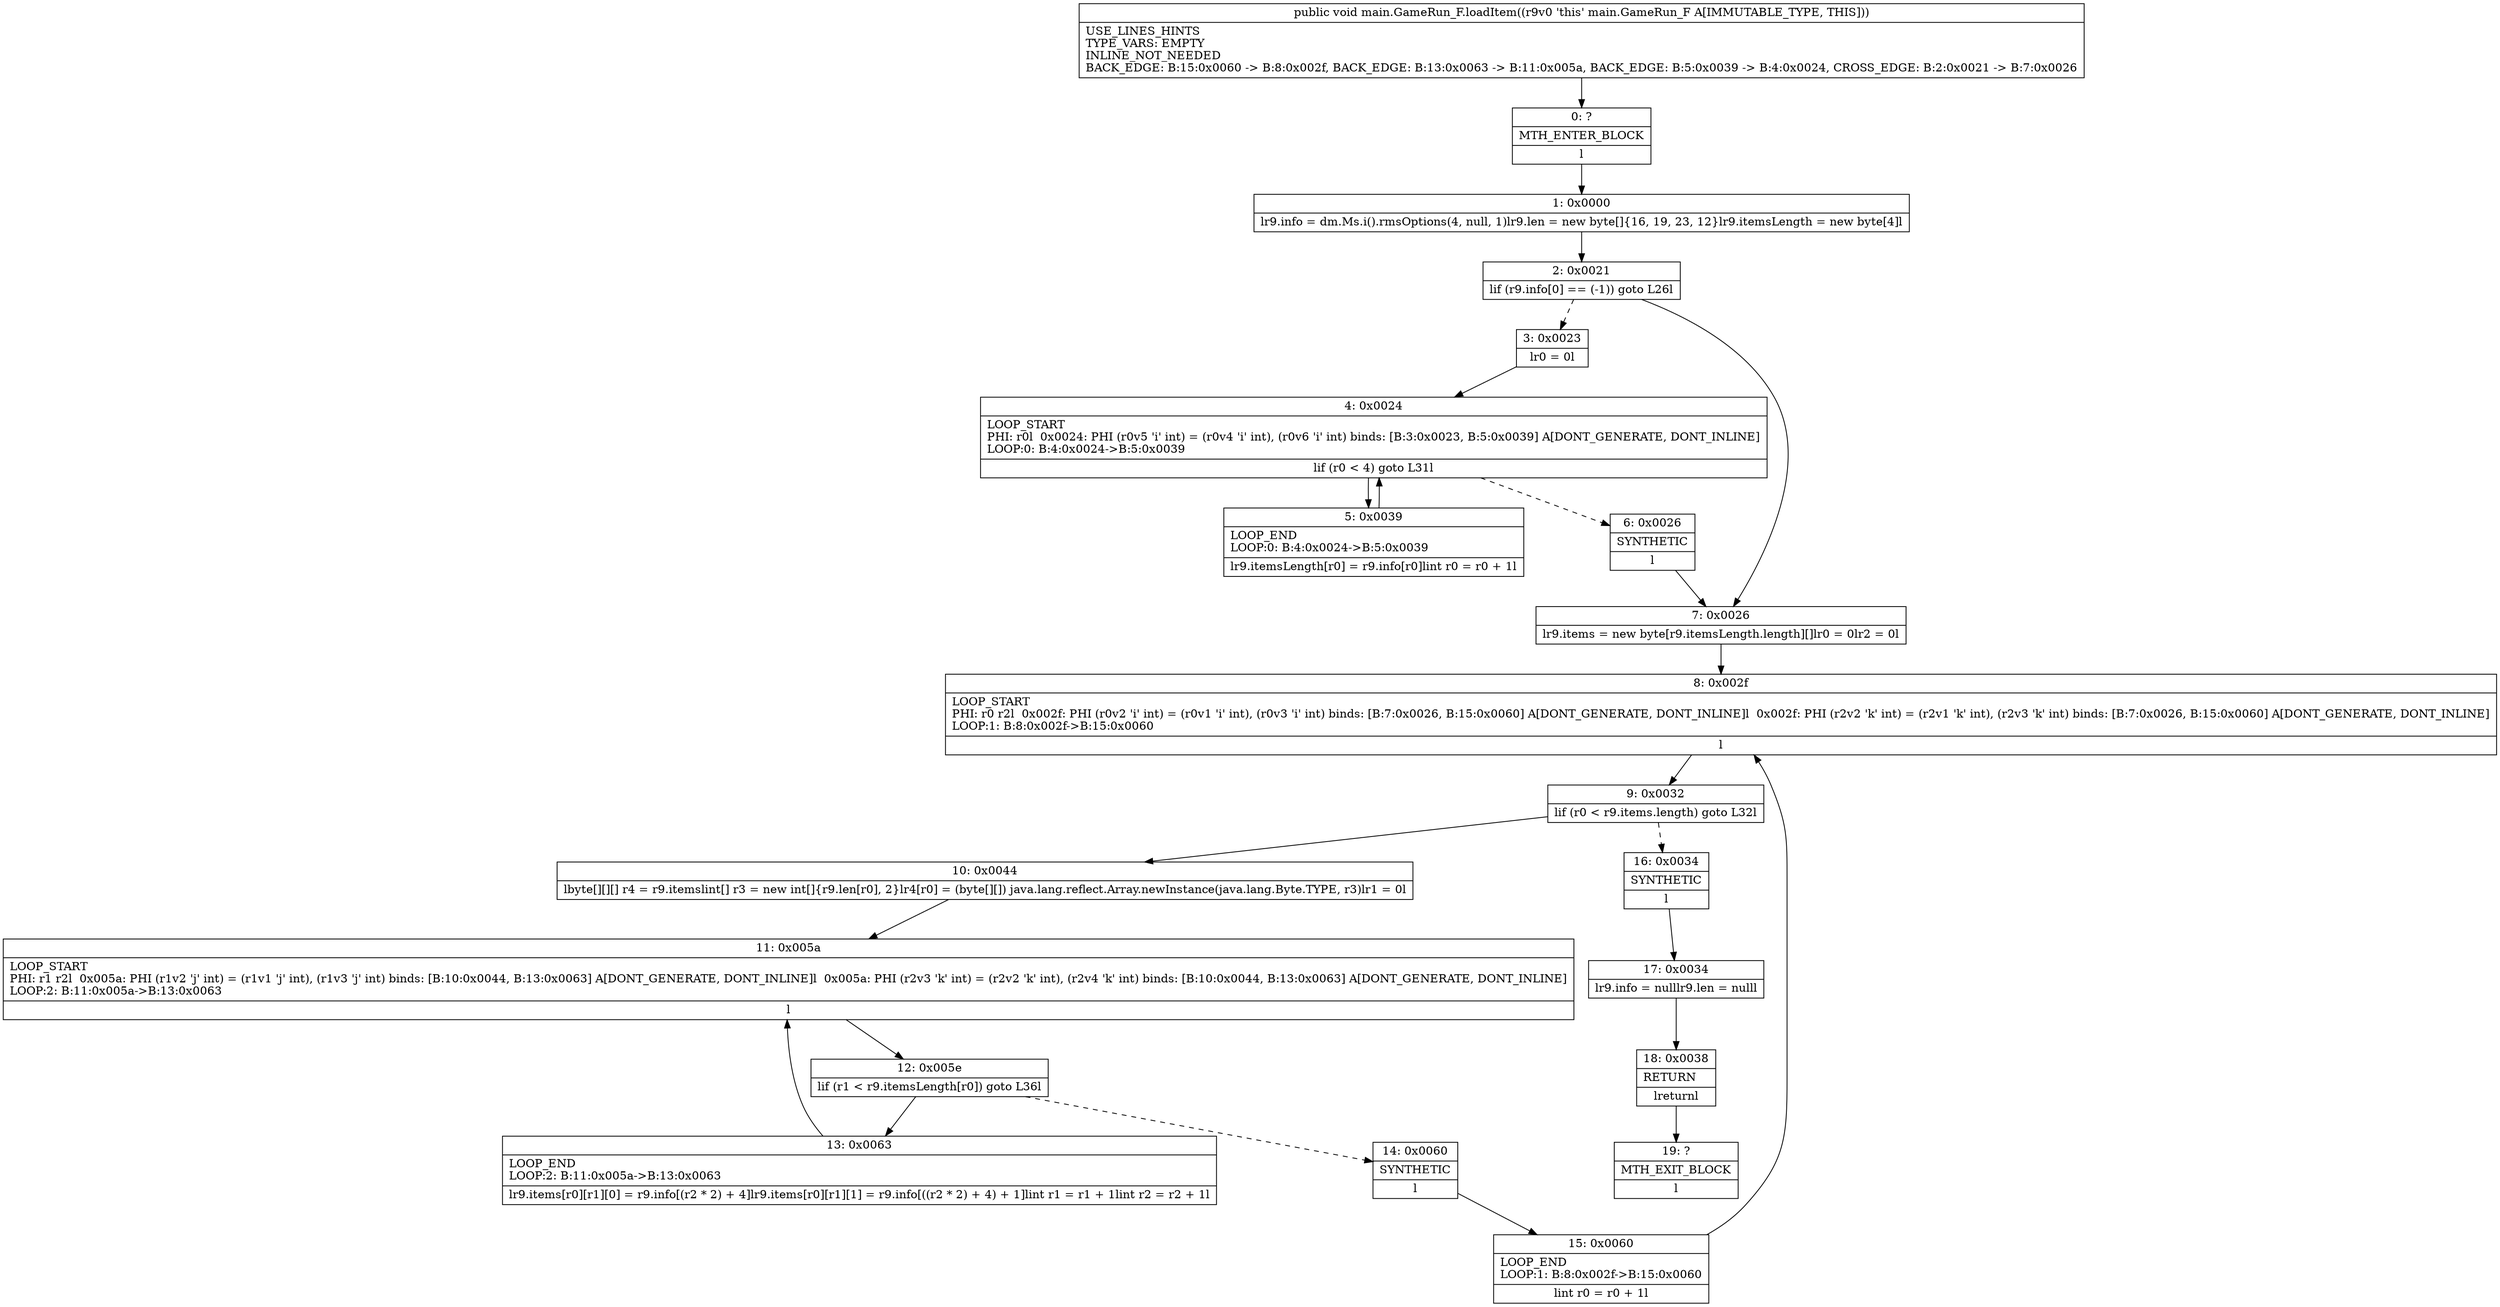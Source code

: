 digraph "CFG formain.GameRun_F.loadItem()V" {
Node_0 [shape=record,label="{0\:\ ?|MTH_ENTER_BLOCK\l|l}"];
Node_1 [shape=record,label="{1\:\ 0x0000|lr9.info = dm.Ms.i().rmsOptions(4, null, 1)lr9.len = new byte[]\{16, 19, 23, 12\}lr9.itemsLength = new byte[4]l}"];
Node_2 [shape=record,label="{2\:\ 0x0021|lif (r9.info[0] == (\-1)) goto L26l}"];
Node_3 [shape=record,label="{3\:\ 0x0023|lr0 = 0l}"];
Node_4 [shape=record,label="{4\:\ 0x0024|LOOP_START\lPHI: r0l  0x0024: PHI (r0v5 'i' int) = (r0v4 'i' int), (r0v6 'i' int) binds: [B:3:0x0023, B:5:0x0039] A[DONT_GENERATE, DONT_INLINE]\lLOOP:0: B:4:0x0024\-\>B:5:0x0039\l|lif (r0 \< 4) goto L31l}"];
Node_5 [shape=record,label="{5\:\ 0x0039|LOOP_END\lLOOP:0: B:4:0x0024\-\>B:5:0x0039\l|lr9.itemsLength[r0] = r9.info[r0]lint r0 = r0 + 1l}"];
Node_6 [shape=record,label="{6\:\ 0x0026|SYNTHETIC\l|l}"];
Node_7 [shape=record,label="{7\:\ 0x0026|lr9.items = new byte[r9.itemsLength.length][]lr0 = 0lr2 = 0l}"];
Node_8 [shape=record,label="{8\:\ 0x002f|LOOP_START\lPHI: r0 r2l  0x002f: PHI (r0v2 'i' int) = (r0v1 'i' int), (r0v3 'i' int) binds: [B:7:0x0026, B:15:0x0060] A[DONT_GENERATE, DONT_INLINE]l  0x002f: PHI (r2v2 'k' int) = (r2v1 'k' int), (r2v3 'k' int) binds: [B:7:0x0026, B:15:0x0060] A[DONT_GENERATE, DONT_INLINE]\lLOOP:1: B:8:0x002f\-\>B:15:0x0060\l|l}"];
Node_9 [shape=record,label="{9\:\ 0x0032|lif (r0 \< r9.items.length) goto L32l}"];
Node_10 [shape=record,label="{10\:\ 0x0044|lbyte[][][] r4 = r9.itemslint[] r3 = new int[]\{r9.len[r0], 2\}lr4[r0] = (byte[][]) java.lang.reflect.Array.newInstance(java.lang.Byte.TYPE, r3)lr1 = 0l}"];
Node_11 [shape=record,label="{11\:\ 0x005a|LOOP_START\lPHI: r1 r2l  0x005a: PHI (r1v2 'j' int) = (r1v1 'j' int), (r1v3 'j' int) binds: [B:10:0x0044, B:13:0x0063] A[DONT_GENERATE, DONT_INLINE]l  0x005a: PHI (r2v3 'k' int) = (r2v2 'k' int), (r2v4 'k' int) binds: [B:10:0x0044, B:13:0x0063] A[DONT_GENERATE, DONT_INLINE]\lLOOP:2: B:11:0x005a\-\>B:13:0x0063\l|l}"];
Node_12 [shape=record,label="{12\:\ 0x005e|lif (r1 \< r9.itemsLength[r0]) goto L36l}"];
Node_13 [shape=record,label="{13\:\ 0x0063|LOOP_END\lLOOP:2: B:11:0x005a\-\>B:13:0x0063\l|lr9.items[r0][r1][0] = r9.info[(r2 * 2) + 4]lr9.items[r0][r1][1] = r9.info[((r2 * 2) + 4) + 1]lint r1 = r1 + 1lint r2 = r2 + 1l}"];
Node_14 [shape=record,label="{14\:\ 0x0060|SYNTHETIC\l|l}"];
Node_15 [shape=record,label="{15\:\ 0x0060|LOOP_END\lLOOP:1: B:8:0x002f\-\>B:15:0x0060\l|lint r0 = r0 + 1l}"];
Node_16 [shape=record,label="{16\:\ 0x0034|SYNTHETIC\l|l}"];
Node_17 [shape=record,label="{17\:\ 0x0034|lr9.info = nulllr9.len = nulll}"];
Node_18 [shape=record,label="{18\:\ 0x0038|RETURN\l|lreturnl}"];
Node_19 [shape=record,label="{19\:\ ?|MTH_EXIT_BLOCK\l|l}"];
MethodNode[shape=record,label="{public void main.GameRun_F.loadItem((r9v0 'this' main.GameRun_F A[IMMUTABLE_TYPE, THIS]))  | USE_LINES_HINTS\lTYPE_VARS: EMPTY\lINLINE_NOT_NEEDED\lBACK_EDGE: B:15:0x0060 \-\> B:8:0x002f, BACK_EDGE: B:13:0x0063 \-\> B:11:0x005a, BACK_EDGE: B:5:0x0039 \-\> B:4:0x0024, CROSS_EDGE: B:2:0x0021 \-\> B:7:0x0026\l}"];
MethodNode -> Node_0;
Node_0 -> Node_1;
Node_1 -> Node_2;
Node_2 -> Node_3[style=dashed];
Node_2 -> Node_7;
Node_3 -> Node_4;
Node_4 -> Node_5;
Node_4 -> Node_6[style=dashed];
Node_5 -> Node_4;
Node_6 -> Node_7;
Node_7 -> Node_8;
Node_8 -> Node_9;
Node_9 -> Node_10;
Node_9 -> Node_16[style=dashed];
Node_10 -> Node_11;
Node_11 -> Node_12;
Node_12 -> Node_13;
Node_12 -> Node_14[style=dashed];
Node_13 -> Node_11;
Node_14 -> Node_15;
Node_15 -> Node_8;
Node_16 -> Node_17;
Node_17 -> Node_18;
Node_18 -> Node_19;
}

